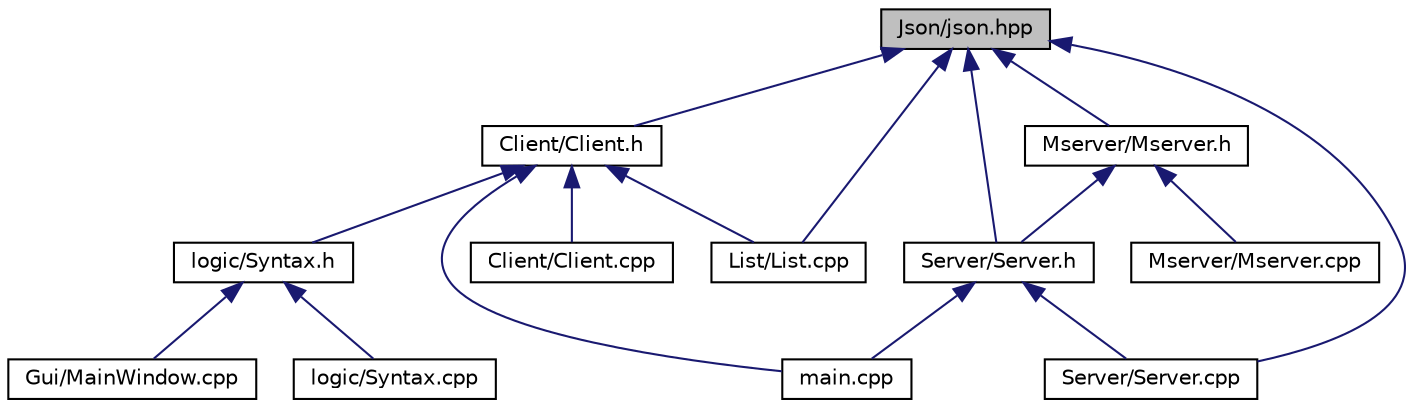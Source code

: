 digraph "Json/json.hpp"
{
 // LATEX_PDF_SIZE
  edge [fontname="Helvetica",fontsize="10",labelfontname="Helvetica",labelfontsize="10"];
  node [fontname="Helvetica",fontsize="10",shape=record];
  Node1 [label="Json/json.hpp",height=0.2,width=0.4,color="black", fillcolor="grey75", style="filled", fontcolor="black",tooltip=" "];
  Node1 -> Node2 [dir="back",color="midnightblue",fontsize="10",style="solid",fontname="Helvetica"];
  Node2 [label="Client/Client.h",height=0.2,width=0.4,color="black", fillcolor="white", style="filled",URL="$Client_8h.html",tooltip=" "];
  Node2 -> Node3 [dir="back",color="midnightblue",fontsize="10",style="solid",fontname="Helvetica"];
  Node3 [label="Client/Client.cpp",height=0.2,width=0.4,color="black", fillcolor="white", style="filled",URL="$Client_8cpp.html",tooltip=" "];
  Node2 -> Node4 [dir="back",color="midnightblue",fontsize="10",style="solid",fontname="Helvetica"];
  Node4 [label="logic/Syntax.h",height=0.2,width=0.4,color="black", fillcolor="white", style="filled",URL="$Syntax_8h.html",tooltip=" "];
  Node4 -> Node5 [dir="back",color="midnightblue",fontsize="10",style="solid",fontname="Helvetica"];
  Node5 [label="Gui/MainWindow.cpp",height=0.2,width=0.4,color="black", fillcolor="white", style="filled",URL="$MainWindow_8cpp.html",tooltip=" "];
  Node4 -> Node6 [dir="back",color="midnightblue",fontsize="10",style="solid",fontname="Helvetica"];
  Node6 [label="logic/Syntax.cpp",height=0.2,width=0.4,color="black", fillcolor="white", style="filled",URL="$Syntax_8cpp.html",tooltip=" "];
  Node2 -> Node7 [dir="back",color="midnightblue",fontsize="10",style="solid",fontname="Helvetica"];
  Node7 [label="List/List.cpp",height=0.2,width=0.4,color="black", fillcolor="white", style="filled",URL="$List_8cpp.html",tooltip=" "];
  Node2 -> Node8 [dir="back",color="midnightblue",fontsize="10",style="solid",fontname="Helvetica"];
  Node8 [label="main.cpp",height=0.2,width=0.4,color="black", fillcolor="white", style="filled",URL="$main_8cpp.html",tooltip=" "];
  Node1 -> Node7 [dir="back",color="midnightblue",fontsize="10",style="solid",fontname="Helvetica"];
  Node1 -> Node9 [dir="back",color="midnightblue",fontsize="10",style="solid",fontname="Helvetica"];
  Node9 [label="Server/Server.h",height=0.2,width=0.4,color="black", fillcolor="white", style="filled",URL="$Server_8h.html",tooltip=" "];
  Node9 -> Node8 [dir="back",color="midnightblue",fontsize="10",style="solid",fontname="Helvetica"];
  Node9 -> Node10 [dir="back",color="midnightblue",fontsize="10",style="solid",fontname="Helvetica"];
  Node10 [label="Server/Server.cpp",height=0.2,width=0.4,color="black", fillcolor="white", style="filled",URL="$Server_8cpp.html",tooltip=" "];
  Node1 -> Node11 [dir="back",color="midnightblue",fontsize="10",style="solid",fontname="Helvetica"];
  Node11 [label="Mserver/Mserver.h",height=0.2,width=0.4,color="black", fillcolor="white", style="filled",URL="$Mserver_8h.html",tooltip=" "];
  Node11 -> Node9 [dir="back",color="midnightblue",fontsize="10",style="solid",fontname="Helvetica"];
  Node11 -> Node12 [dir="back",color="midnightblue",fontsize="10",style="solid",fontname="Helvetica"];
  Node12 [label="Mserver/Mserver.cpp",height=0.2,width=0.4,color="black", fillcolor="white", style="filled",URL="$Mserver_8cpp.html",tooltip=" "];
  Node1 -> Node10 [dir="back",color="midnightblue",fontsize="10",style="solid",fontname="Helvetica"];
}
